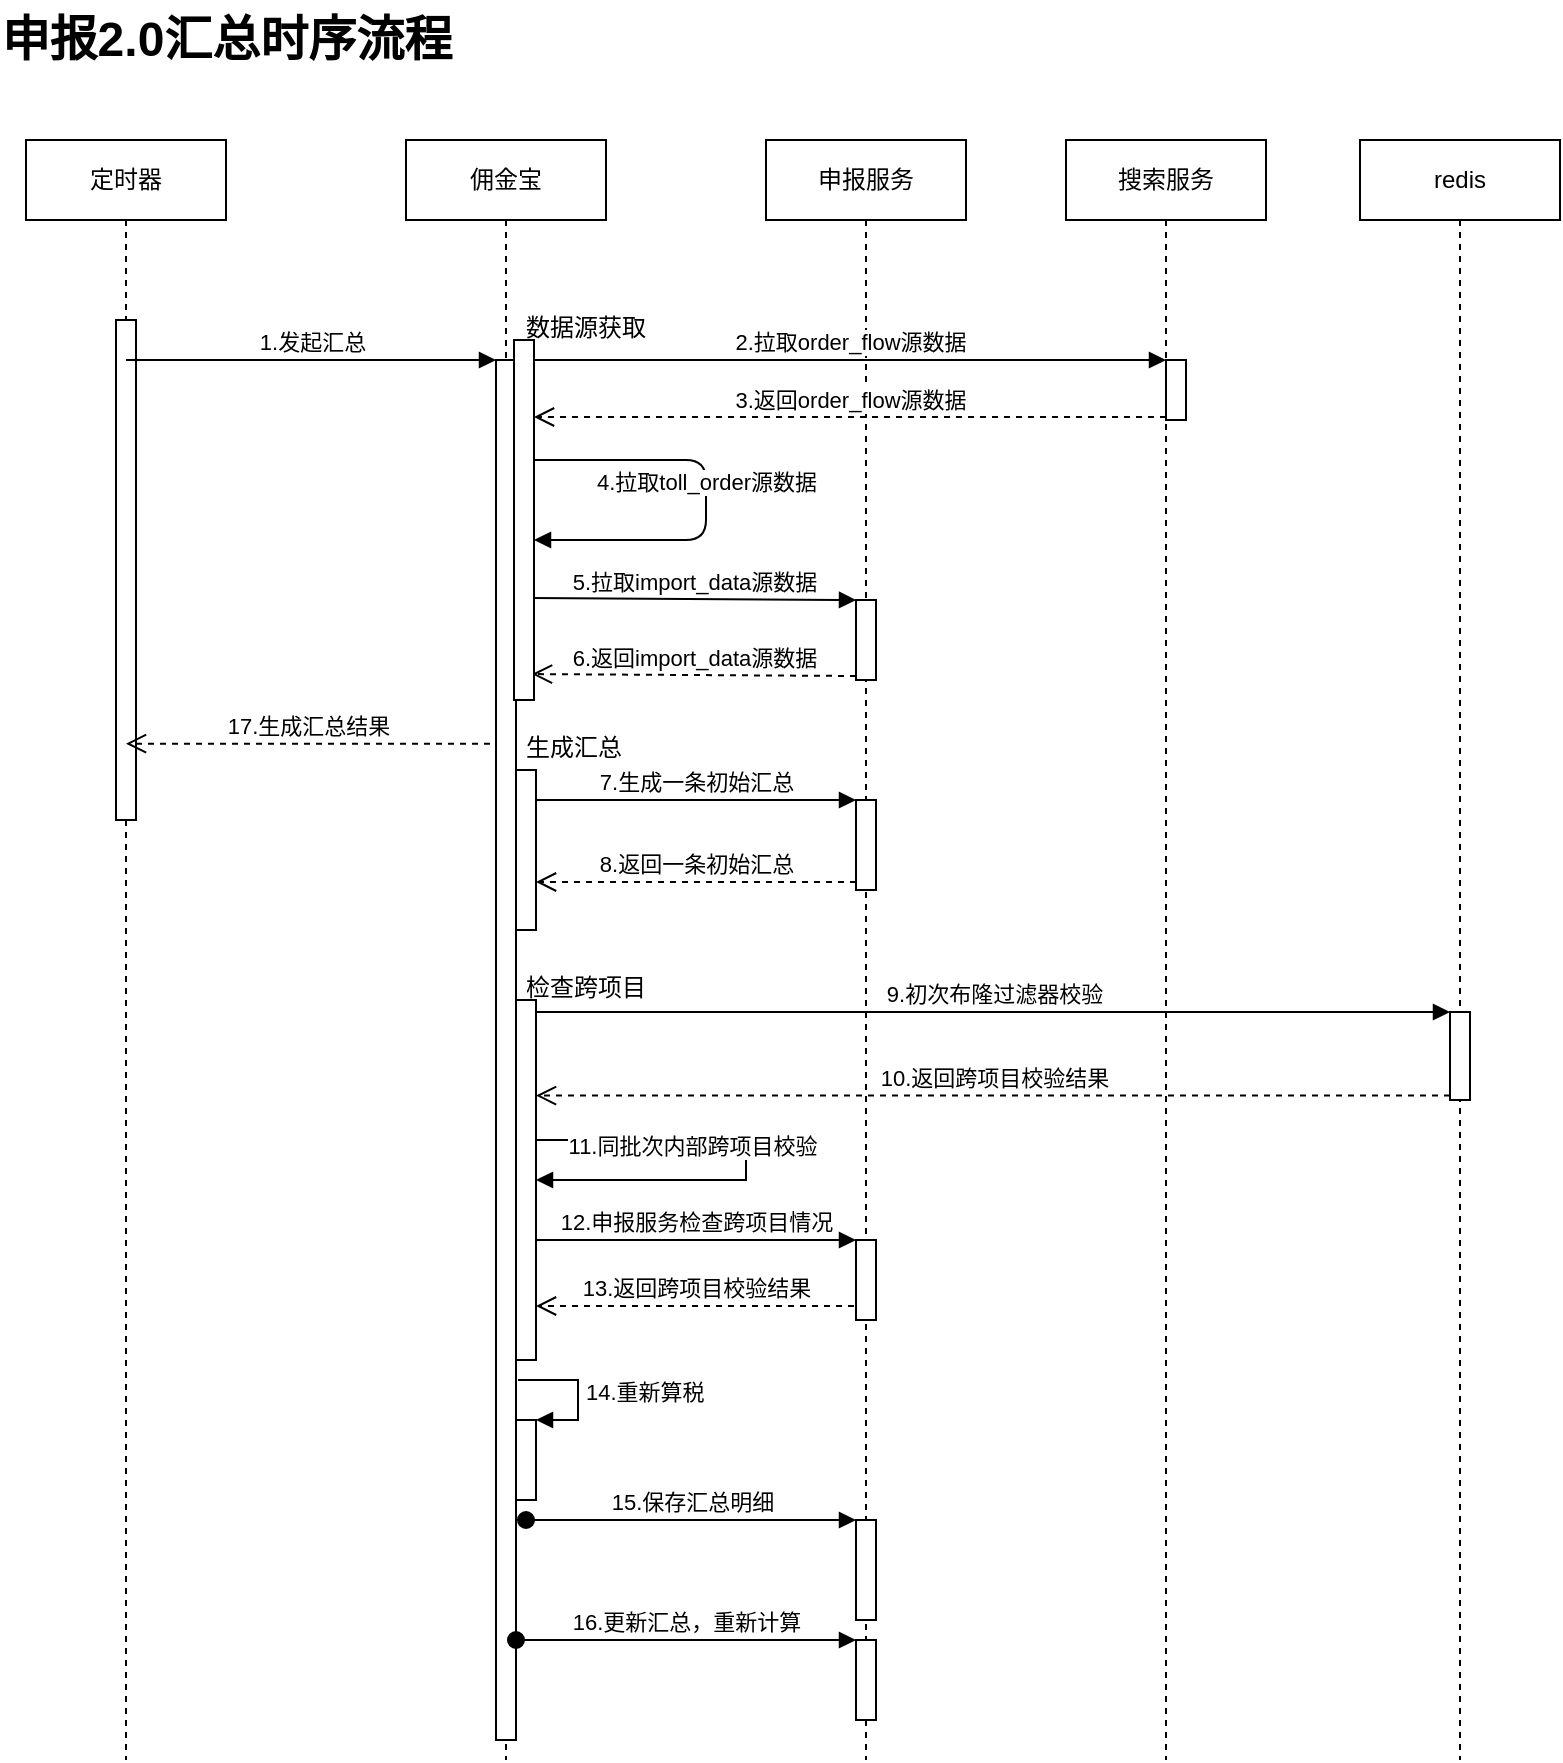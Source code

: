 <mxfile version="15.2.7" type="github" pages="2">
  <diagram id="OrDDOOp5G-RsiYh1gpby" name="申报2.0-汇总时序图">
    <mxGraphModel dx="1812" dy="836" grid="1" gridSize="10" guides="1" tooltips="1" connect="1" arrows="1" fold="1" page="1" pageScale="1" pageWidth="827" pageHeight="1169" math="0" shadow="0">
      <root>
        <mxCell id="0" />
        <mxCell id="1" parent="0" />
        <mxCell id="T_tN1QSZm3qy5hiVaArP-2" value="定时器" style="shape=umlLifeline;perimeter=lifelinePerimeter;whiteSpace=wrap;html=1;container=1;collapsible=0;recursiveResize=0;outlineConnect=0;" parent="1" vertex="1">
          <mxGeometry x="160" y="230" width="100" height="810" as="geometry" />
        </mxCell>
        <mxCell id="T_tN1QSZm3qy5hiVaArP-19" value="" style="html=1;points=[];perimeter=orthogonalPerimeter;" parent="T_tN1QSZm3qy5hiVaArP-2" vertex="1">
          <mxGeometry x="45" y="90" width="10" height="250" as="geometry" />
        </mxCell>
        <mxCell id="T_tN1QSZm3qy5hiVaArP-6" value="佣金宝" style="shape=umlLifeline;perimeter=lifelinePerimeter;whiteSpace=wrap;html=1;container=1;collapsible=0;recursiveResize=0;outlineConnect=0;" parent="1" vertex="1">
          <mxGeometry x="350" y="230" width="100" height="810" as="geometry" />
        </mxCell>
        <mxCell id="T_tN1QSZm3qy5hiVaArP-20" value="" style="html=1;points=[];perimeter=orthogonalPerimeter;" parent="T_tN1QSZm3qy5hiVaArP-6" vertex="1">
          <mxGeometry x="45" y="110" width="10" height="690" as="geometry" />
        </mxCell>
        <mxCell id="T_tN1QSZm3qy5hiVaArP-41" value="" style="html=1;points=[];perimeter=orthogonalPerimeter;" parent="T_tN1QSZm3qy5hiVaArP-6" vertex="1">
          <mxGeometry x="55" y="315" width="10" height="80" as="geometry" />
        </mxCell>
        <mxCell id="T_tN1QSZm3qy5hiVaArP-48" value="" style="html=1;points=[];perimeter=orthogonalPerimeter;" parent="T_tN1QSZm3qy5hiVaArP-6" vertex="1">
          <mxGeometry x="55" y="430" width="10" height="180" as="geometry" />
        </mxCell>
        <mxCell id="T_tN1QSZm3qy5hiVaArP-69" value="" style="edgeStyle=orthogonalEdgeStyle;html=1;align=left;spacingLeft=2;endArrow=block;rounded=0;" parent="T_tN1QSZm3qy5hiVaArP-6" source="T_tN1QSZm3qy5hiVaArP-48" target="T_tN1QSZm3qy5hiVaArP-48" edge="1">
          <mxGeometry relative="1" as="geometry">
            <mxPoint x="70" y="500" as="sourcePoint" />
            <Array as="points">
              <mxPoint x="170" y="500" />
              <mxPoint x="170" y="520" />
            </Array>
            <mxPoint x="70" y="520" as="targetPoint" />
          </mxGeometry>
        </mxCell>
        <mxCell id="T_tN1QSZm3qy5hiVaArP-70" value="&lt;span style=&quot;text-align: left&quot;&gt;11.同批次内部跨项目校验&lt;/span&gt;" style="edgeLabel;html=1;align=center;verticalAlign=middle;resizable=0;points=[];" parent="T_tN1QSZm3qy5hiVaArP-69" vertex="1" connectable="0">
          <mxGeometry x="-0.322" y="-3" relative="1" as="geometry">
            <mxPoint as="offset" />
          </mxGeometry>
        </mxCell>
        <mxCell id="T_tN1QSZm3qy5hiVaArP-74" value="" style="html=1;points=[];perimeter=orthogonalPerimeter;" parent="T_tN1QSZm3qy5hiVaArP-6" vertex="1">
          <mxGeometry x="55" y="640" width="10" height="40" as="geometry" />
        </mxCell>
        <mxCell id="T_tN1QSZm3qy5hiVaArP-75" value="14.重新算税" style="edgeStyle=orthogonalEdgeStyle;html=1;align=left;spacingLeft=2;endArrow=block;rounded=0;entryX=1;entryY=0;" parent="T_tN1QSZm3qy5hiVaArP-6" target="T_tN1QSZm3qy5hiVaArP-74" edge="1">
          <mxGeometry relative="1" as="geometry">
            <mxPoint x="56" y="620" as="sourcePoint" />
            <Array as="points">
              <mxPoint x="86" y="620" />
            </Array>
          </mxGeometry>
        </mxCell>
        <mxCell id="T_tN1QSZm3qy5hiVaArP-7" value="申报服务" style="shape=umlLifeline;perimeter=lifelinePerimeter;whiteSpace=wrap;html=1;container=1;collapsible=0;recursiveResize=0;outlineConnect=0;" parent="1" vertex="1">
          <mxGeometry x="530" y="230" width="100" height="810" as="geometry" />
        </mxCell>
        <mxCell id="T_tN1QSZm3qy5hiVaArP-32" value="" style="html=1;points=[];perimeter=orthogonalPerimeter;" parent="T_tN1QSZm3qy5hiVaArP-7" vertex="1">
          <mxGeometry x="45" y="230" width="10" height="40" as="geometry" />
        </mxCell>
        <mxCell id="T_tN1QSZm3qy5hiVaArP-45" value="" style="html=1;points=[];perimeter=orthogonalPerimeter;" parent="T_tN1QSZm3qy5hiVaArP-7" vertex="1">
          <mxGeometry x="45" y="330" width="10" height="45" as="geometry" />
        </mxCell>
        <mxCell id="T_tN1QSZm3qy5hiVaArP-71" value="" style="html=1;points=[];perimeter=orthogonalPerimeter;" parent="T_tN1QSZm3qy5hiVaArP-7" vertex="1">
          <mxGeometry x="45" y="550" width="10" height="40" as="geometry" />
        </mxCell>
        <mxCell id="T_tN1QSZm3qy5hiVaArP-76" value="" style="html=1;points=[];perimeter=orthogonalPerimeter;" parent="T_tN1QSZm3qy5hiVaArP-7" vertex="1">
          <mxGeometry x="45" y="690" width="10" height="50" as="geometry" />
        </mxCell>
        <mxCell id="T_tN1QSZm3qy5hiVaArP-78" value="" style="html=1;points=[];perimeter=orthogonalPerimeter;" parent="T_tN1QSZm3qy5hiVaArP-7" vertex="1">
          <mxGeometry x="45" y="750" width="10" height="40" as="geometry" />
        </mxCell>
        <mxCell id="T_tN1QSZm3qy5hiVaArP-9" value="redis" style="shape=umlLifeline;perimeter=lifelinePerimeter;whiteSpace=wrap;html=1;container=1;collapsible=0;recursiveResize=0;outlineConnect=0;" parent="1" vertex="1">
          <mxGeometry x="827" y="230" width="100" height="810" as="geometry" />
        </mxCell>
        <mxCell id="T_tN1QSZm3qy5hiVaArP-53" value="" style="html=1;points=[];perimeter=orthogonalPerimeter;" parent="T_tN1QSZm3qy5hiVaArP-9" vertex="1">
          <mxGeometry x="45" y="436" width="10" height="44" as="geometry" />
        </mxCell>
        <mxCell id="T_tN1QSZm3qy5hiVaArP-17" value="申报2.0汇总时序流程" style="text;strokeColor=none;fillColor=none;html=1;fontSize=24;fontStyle=1;verticalAlign=middle;align=center;" parent="1" vertex="1">
          <mxGeometry x="160" y="160" width="200" height="40" as="geometry" />
        </mxCell>
        <mxCell id="T_tN1QSZm3qy5hiVaArP-18" value="搜索服务" style="shape=umlLifeline;perimeter=lifelinePerimeter;whiteSpace=wrap;html=1;container=1;collapsible=0;recursiveResize=0;outlineConnect=0;" parent="1" vertex="1">
          <mxGeometry x="680" y="230" width="100" height="810" as="geometry" />
        </mxCell>
        <mxCell id="T_tN1QSZm3qy5hiVaArP-23" value="" style="html=1;points=[];perimeter=orthogonalPerimeter;" parent="T_tN1QSZm3qy5hiVaArP-18" vertex="1">
          <mxGeometry x="50" y="110" width="10" height="30" as="geometry" />
        </mxCell>
        <mxCell id="T_tN1QSZm3qy5hiVaArP-21" value="1.发起汇总" style="html=1;verticalAlign=bottom;endArrow=block;entryX=0;entryY=0;" parent="1" source="T_tN1QSZm3qy5hiVaArP-2" target="T_tN1QSZm3qy5hiVaArP-20" edge="1">
          <mxGeometry relative="1" as="geometry">
            <mxPoint x="325" y="320" as="sourcePoint" />
          </mxGeometry>
        </mxCell>
        <mxCell id="T_tN1QSZm3qy5hiVaArP-22" value="17.生成汇总结果" style="html=1;verticalAlign=bottom;endArrow=open;dashed=1;endSize=8;exitX=-0.3;exitY=0.278;exitDx=0;exitDy=0;exitPerimeter=0;" parent="1" source="T_tN1QSZm3qy5hiVaArP-20" target="T_tN1QSZm3qy5hiVaArP-2" edge="1">
          <mxGeometry relative="1" as="geometry">
            <mxPoint x="325" y="396" as="targetPoint" />
          </mxGeometry>
        </mxCell>
        <mxCell id="T_tN1QSZm3qy5hiVaArP-25" value="3.返回order_flow源数据" style="html=1;verticalAlign=bottom;endArrow=open;dashed=1;endSize=8;exitX=0;exitY=0.95;" parent="1" source="T_tN1QSZm3qy5hiVaArP-23" target="T_tN1QSZm3qy5hiVaArP-38" edge="1">
          <mxGeometry relative="1" as="geometry">
            <mxPoint x="430" y="369" as="targetPoint" />
          </mxGeometry>
        </mxCell>
        <mxCell id="T_tN1QSZm3qy5hiVaArP-24" value="2.拉取order_flow源数据" style="html=1;verticalAlign=bottom;endArrow=block;entryX=0;entryY=0;" parent="1" source="T_tN1QSZm3qy5hiVaArP-38" target="T_tN1QSZm3qy5hiVaArP-23" edge="1">
          <mxGeometry relative="1" as="geometry">
            <mxPoint x="440" y="340" as="sourcePoint" />
          </mxGeometry>
        </mxCell>
        <mxCell id="T_tN1QSZm3qy5hiVaArP-33" value="5.拉取import_data源数据" style="html=1;verticalAlign=bottom;endArrow=block;entryX=0;entryY=0;exitX=0.9;exitY=0.717;exitDx=0;exitDy=0;exitPerimeter=0;" parent="1" source="T_tN1QSZm3qy5hiVaArP-38" target="T_tN1QSZm3qy5hiVaArP-32" edge="1">
          <mxGeometry relative="1" as="geometry">
            <mxPoint x="430" y="460" as="sourcePoint" />
          </mxGeometry>
        </mxCell>
        <mxCell id="T_tN1QSZm3qy5hiVaArP-34" value="6.返回import_data源数据" style="html=1;verticalAlign=bottom;endArrow=open;dashed=1;endSize=8;exitX=0;exitY=0.95;entryX=0.9;entryY=0.928;entryDx=0;entryDy=0;entryPerimeter=0;" parent="1" source="T_tN1QSZm3qy5hiVaArP-32" target="T_tN1QSZm3qy5hiVaArP-38" edge="1">
          <mxGeometry relative="1" as="geometry">
            <mxPoint x="430" y="498" as="targetPoint" />
          </mxGeometry>
        </mxCell>
        <mxCell id="T_tN1QSZm3qy5hiVaArP-38" value="" style="html=1;points=[];perimeter=orthogonalPerimeter;" parent="1" vertex="1">
          <mxGeometry x="404" y="330" width="10" height="180" as="geometry" />
        </mxCell>
        <mxCell id="T_tN1QSZm3qy5hiVaArP-28" value="4.拉取toll_order源数据" style="html=1;verticalAlign=bottom;endArrow=block;" parent="1" source="T_tN1QSZm3qy5hiVaArP-38" target="T_tN1QSZm3qy5hiVaArP-38" edge="1">
          <mxGeometry relative="1" as="geometry">
            <mxPoint x="430" y="390" as="sourcePoint" />
            <mxPoint x="430" y="430" as="targetPoint" />
            <Array as="points">
              <mxPoint x="500" y="390" />
              <mxPoint x="500" y="430" />
            </Array>
          </mxGeometry>
        </mxCell>
        <mxCell id="T_tN1QSZm3qy5hiVaArP-39" value="数据源获取" style="text;strokeColor=none;fillColor=none;align=left;verticalAlign=top;spacingLeft=4;spacingRight=4;overflow=hidden;rotatable=0;points=[[0,0.5],[1,0.5]];portConstraint=eastwest;" parent="1" vertex="1">
          <mxGeometry x="404" y="310" width="100" height="26" as="geometry" />
        </mxCell>
        <mxCell id="T_tN1QSZm3qy5hiVaArP-44" value="生成汇总" style="text;strokeColor=none;fillColor=none;align=left;verticalAlign=top;spacingLeft=4;spacingRight=4;overflow=hidden;rotatable=0;points=[[0,0.5],[1,0.5]];portConstraint=eastwest;" parent="1" vertex="1">
          <mxGeometry x="404" y="520" width="100" height="26" as="geometry" />
        </mxCell>
        <mxCell id="T_tN1QSZm3qy5hiVaArP-46" value="7.生成一条初始汇总" style="html=1;verticalAlign=bottom;endArrow=block;entryX=0;entryY=0;" parent="1" source="T_tN1QSZm3qy5hiVaArP-41" target="T_tN1QSZm3qy5hiVaArP-45" edge="1">
          <mxGeometry relative="1" as="geometry">
            <mxPoint x="505" y="560" as="sourcePoint" />
          </mxGeometry>
        </mxCell>
        <mxCell id="T_tN1QSZm3qy5hiVaArP-47" value="8.返回一条初始汇总" style="html=1;verticalAlign=bottom;endArrow=open;dashed=1;endSize=8;entryX=1;entryY=0.7;entryDx=0;entryDy=0;entryPerimeter=0;" parent="1" source="T_tN1QSZm3qy5hiVaArP-45" target="T_tN1QSZm3qy5hiVaArP-41" edge="1">
          <mxGeometry relative="1" as="geometry">
            <mxPoint x="420" y="600" as="targetPoint" />
          </mxGeometry>
        </mxCell>
        <mxCell id="T_tN1QSZm3qy5hiVaArP-49" value="检查跨项目" style="text;strokeColor=none;fillColor=none;align=left;verticalAlign=top;spacingLeft=4;spacingRight=4;overflow=hidden;rotatable=0;points=[[0,0.5],[1,0.5]];portConstraint=eastwest;" parent="1" vertex="1">
          <mxGeometry x="404" y="640" width="100" height="26" as="geometry" />
        </mxCell>
        <mxCell id="T_tN1QSZm3qy5hiVaArP-54" value="9.初次布隆过滤器校验" style="html=1;verticalAlign=bottom;endArrow=block;entryX=0;entryY=0;" parent="1" source="T_tN1QSZm3qy5hiVaArP-48" target="T_tN1QSZm3qy5hiVaArP-53" edge="1">
          <mxGeometry relative="1" as="geometry">
            <mxPoint x="802" y="666" as="sourcePoint" />
          </mxGeometry>
        </mxCell>
        <mxCell id="T_tN1QSZm3qy5hiVaArP-55" value="10.返回跨项目校验结果" style="html=1;verticalAlign=bottom;endArrow=open;dashed=1;endSize=8;exitX=0;exitY=0.95;" parent="1" source="T_tN1QSZm3qy5hiVaArP-53" target="T_tN1QSZm3qy5hiVaArP-48" edge="1">
          <mxGeometry relative="1" as="geometry">
            <mxPoint x="802" y="742" as="targetPoint" />
          </mxGeometry>
        </mxCell>
        <mxCell id="T_tN1QSZm3qy5hiVaArP-73" value="13.返回跨项目校验结果" style="html=1;verticalAlign=bottom;endArrow=open;dashed=1;endSize=8;exitX=-0.1;exitY=0.825;exitDx=0;exitDy=0;exitPerimeter=0;" parent="1" source="T_tN1QSZm3qy5hiVaArP-71" target="T_tN1QSZm3qy5hiVaArP-48" edge="1">
          <mxGeometry relative="1" as="geometry">
            <mxPoint x="505" y="856" as="targetPoint" />
          </mxGeometry>
        </mxCell>
        <mxCell id="T_tN1QSZm3qy5hiVaArP-72" value="12.申报服务检查跨项目情况" style="html=1;verticalAlign=bottom;endArrow=block;entryX=0;entryY=0;" parent="1" target="T_tN1QSZm3qy5hiVaArP-71" edge="1">
          <mxGeometry relative="1" as="geometry">
            <mxPoint x="415" y="780" as="sourcePoint" />
          </mxGeometry>
        </mxCell>
        <mxCell id="T_tN1QSZm3qy5hiVaArP-77" value="15.保存汇总明细" style="html=1;verticalAlign=bottom;startArrow=oval;endArrow=block;startSize=8;" parent="1" target="T_tN1QSZm3qy5hiVaArP-76" edge="1">
          <mxGeometry relative="1" as="geometry">
            <mxPoint x="410" y="920" as="sourcePoint" />
          </mxGeometry>
        </mxCell>
        <mxCell id="T_tN1QSZm3qy5hiVaArP-79" value="16.更新汇总，重新计算" style="html=1;verticalAlign=bottom;startArrow=oval;endArrow=block;startSize=8;" parent="1" source="T_tN1QSZm3qy5hiVaArP-20" target="T_tN1QSZm3qy5hiVaArP-78" edge="1">
          <mxGeometry relative="1" as="geometry">
            <mxPoint x="515" y="980" as="sourcePoint" />
          </mxGeometry>
        </mxCell>
      </root>
    </mxGraphModel>
  </diagram>
  <diagram id="EwLawgrT4HIMcqSvxsrB" name="申报2.0-导入申报数据">
    <mxGraphModel dx="1812" dy="836" grid="1" gridSize="10" guides="1" tooltips="1" connect="1" arrows="1" fold="1" page="1" pageScale="1" pageWidth="827" pageHeight="1169" math="0" shadow="0">
      <root>
        <mxCell id="EWMIKMwH93tBUTJ9ZKR--0" />
        <mxCell id="EWMIKMwH93tBUTJ9ZKR--1" parent="EWMIKMwH93tBUTJ9ZKR--0" />
        <mxCell id="AQgigbc50oNPgd1RlbFM-0" value="申报2.0-导入申报数据" style="text;strokeColor=none;fillColor=none;html=1;fontSize=24;fontStyle=1;verticalAlign=middle;align=center;" vertex="1" parent="EWMIKMwH93tBUTJ9ZKR--1">
          <mxGeometry x="70" y="50" width="200" height="40" as="geometry" />
        </mxCell>
      </root>
    </mxGraphModel>
  </diagram>
</mxfile>
